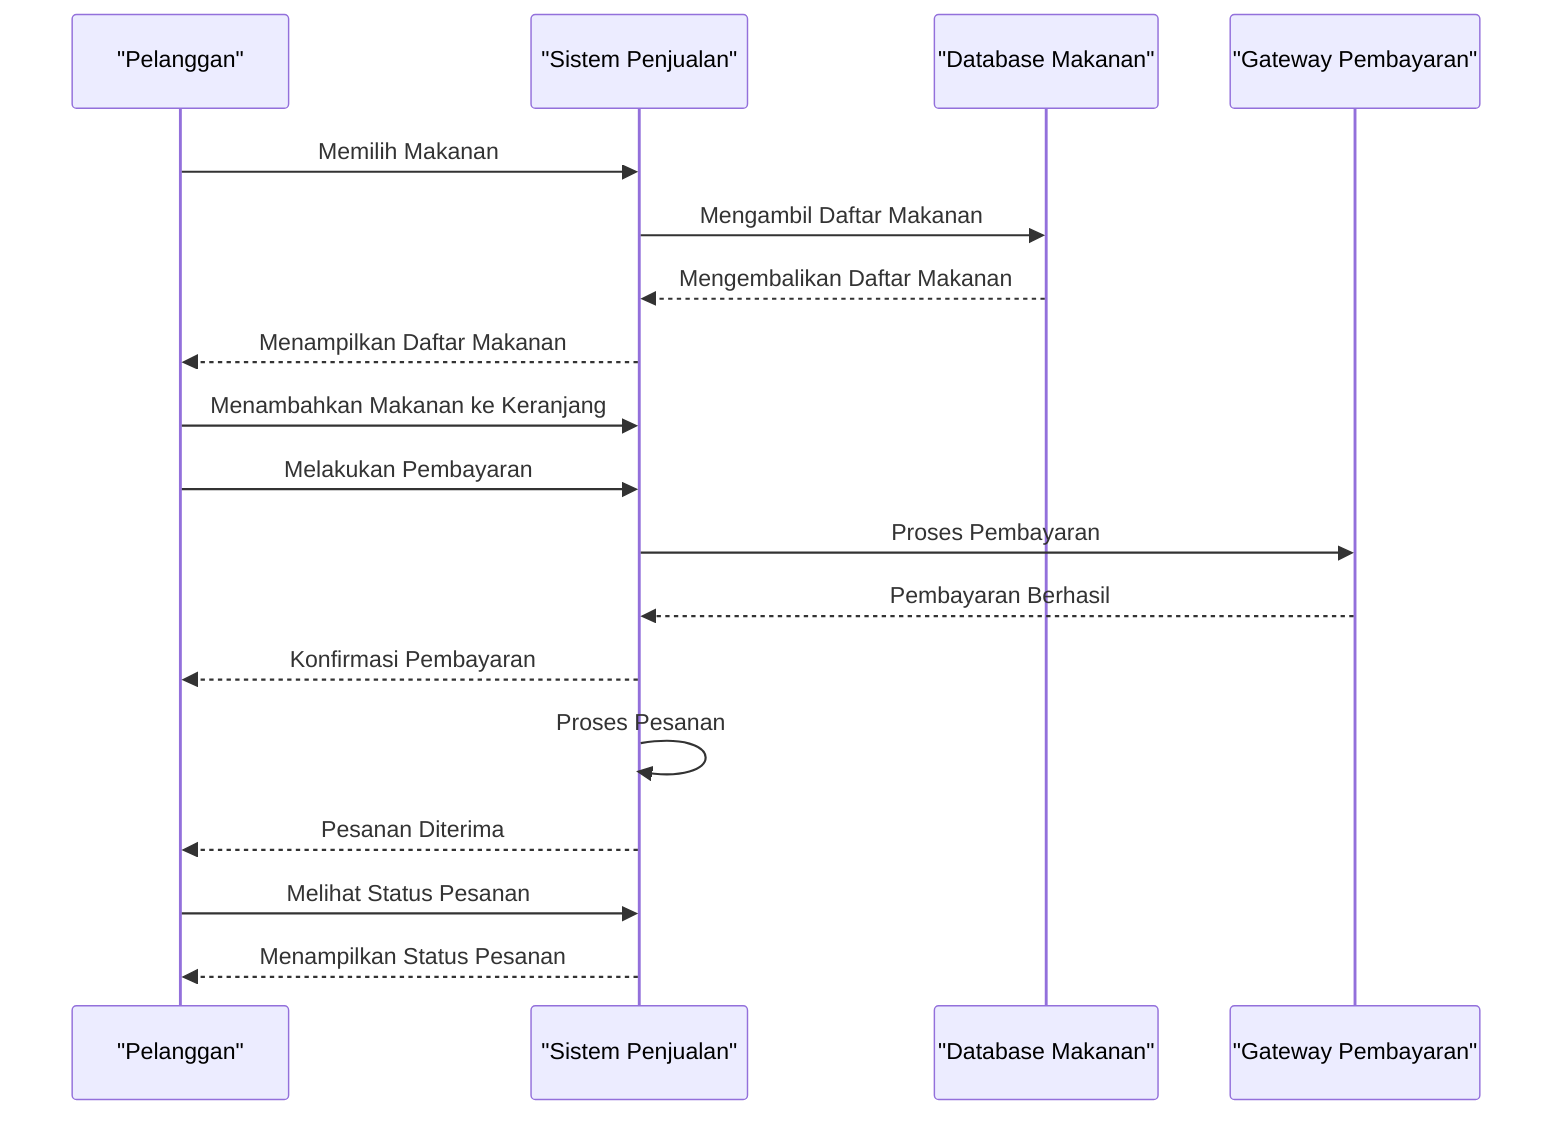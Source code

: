 %% Sequence Diagram untuk Sistem Penjualan Makanan

sequenceDiagram
    participant Pelanggan as "Pelanggan"
    participant Sistem as "Sistem Penjualan"
    participant Makanan as "Database Makanan"
    participant Pembayaran as "Gateway Pembayaran"

    %% Proses Memesan Makanan
    Pelanggan->>Sistem: Memilih Makanan
    Sistem->>Makanan: Mengambil Daftar Makanan
    Makanan-->>Sistem: Mengembalikan Daftar Makanan
    Sistem-->>Pelanggan: Menampilkan Daftar Makanan

    Pelanggan->>Sistem: Menambahkan Makanan ke Keranjang
    Pelanggan->>Sistem: Melakukan Pembayaran
    Sistem->>Pembayaran: Proses Pembayaran
    Pembayaran-->>Sistem: Pembayaran Berhasil
    Sistem-->>Pelanggan: Konfirmasi Pembayaran

    %% Proses Pesanan
    Sistem->>Sistem: Proses Pesanan
    Sistem-->>Pelanggan: Pesanan Diterima
    Pelanggan->>Sistem: Melihat Status Pesanan
    Sistem-->>Pelanggan: Menampilkan Status Pesanan